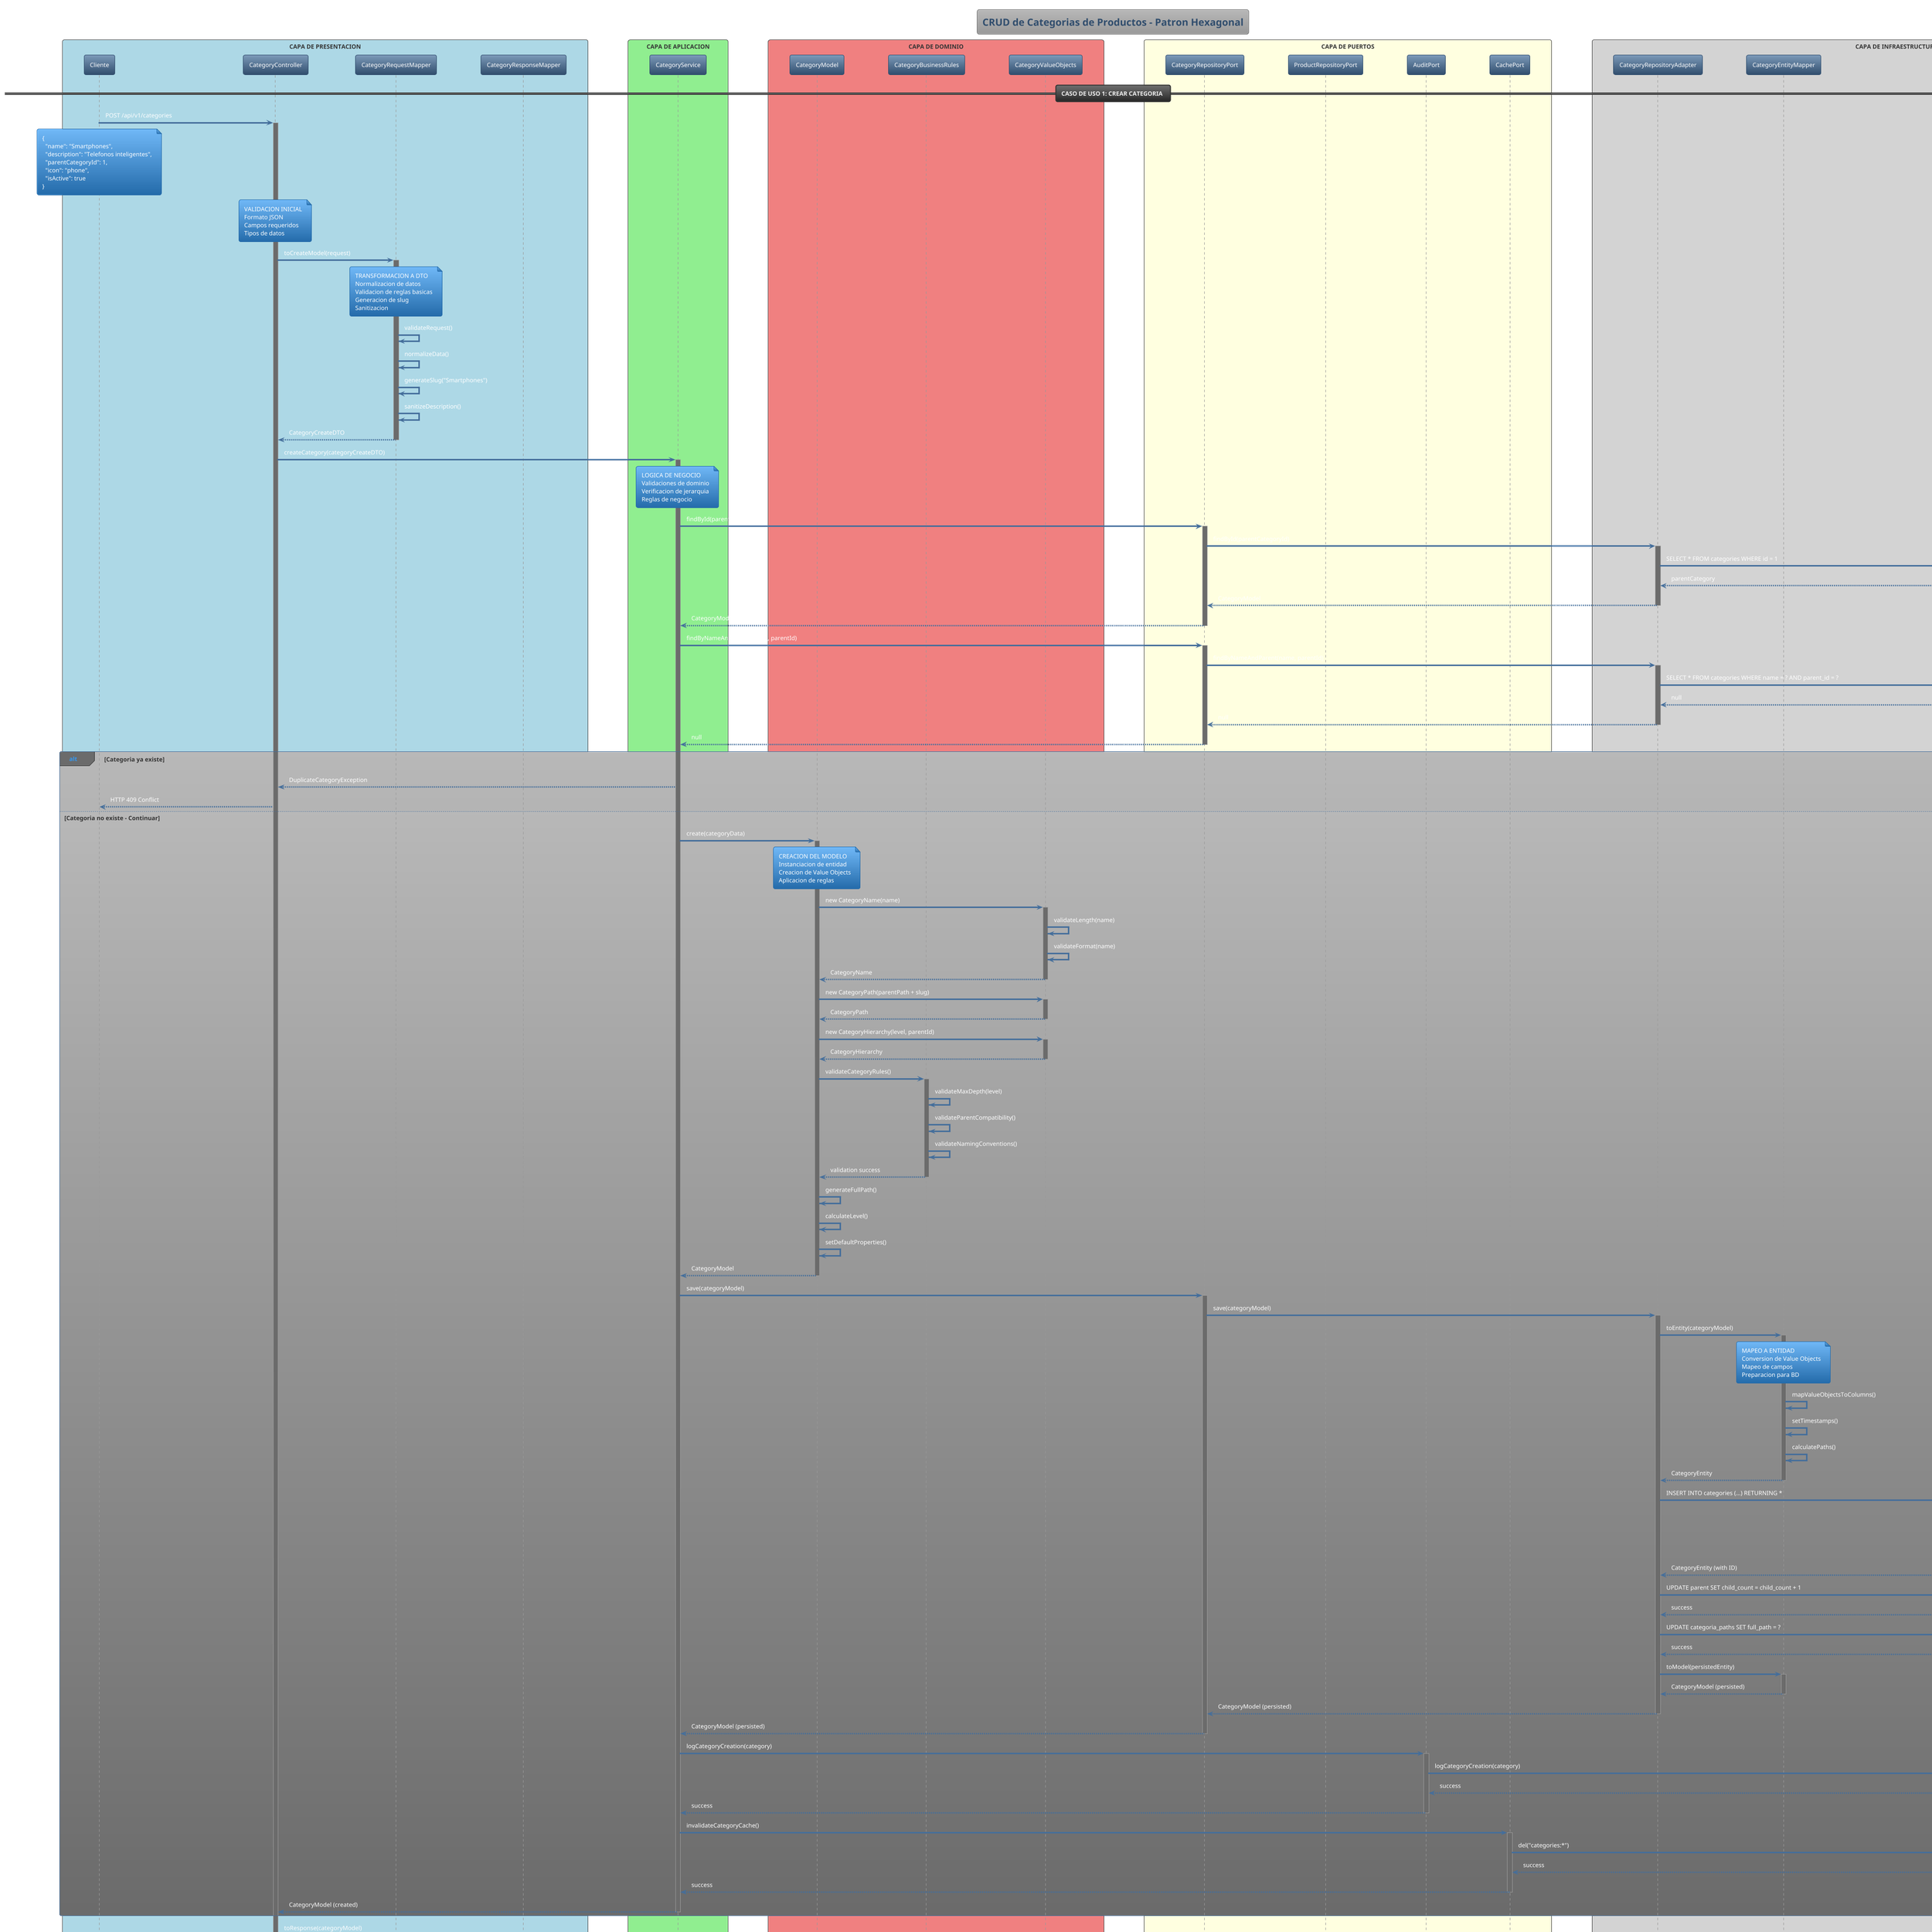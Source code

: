 @startuml Category_CRUD_Sequence
!theme spacelab
title CRUD de Categorias de Productos - Patron Hexagonal

' Definicion de participantes por capas
box "CAPA DE PRESENTACION" #LightBlue
    participant "Cliente" as Client
    participant "CategoryController" as Controller
    participant "CategoryRequestMapper" as RequestMapper
    participant "CategoryResponseMapper" as ResponseMapper
end box

box "CAPA DE APLICACION" #LightGreen
    participant "CategoryService" as Service
end box

box "CAPA DE DOMINIO" #LightCoral
    participant "CategoryModel" as Model
    participant "CategoryBusinessRules" as BusinessRules
    participant "CategoryValueObjects" as ValueObjects
end box

box "CAPA DE PUERTOS" #LightYellow
    participant "CategoryRepositoryPort" as RepoPort
    participant "ProductRepositoryPort" as ProductRepoPort
    participant "AuditPort" as AuditPort
    participant "CachePort" as CachePort
end box

box "CAPA DE INFRAESTRUCTURA" #LightGray
    participant "CategoryRepositoryAdapter" as RepoAdapter
    participant "CategoryEntityMapper" as EntityMapper
    participant "PostgreSQL" as Database
    participant "AuditService" as AuditService
    participant "RedisCache" as RedisCache
end box

== CASO DE USO 1: CREAR CATEGORIA ==

Client -> Controller : POST /api/v1/categories
activate Controller
note over Client : {\n  "name": "Smartphones",\n  "description": "Telefonos inteligentes",\n  "parentCategoryId": 1,\n  "icon": "phone",\n  "isActive": true\n}

note over Controller : VALIDACION INICIAL\nFormato JSON\nCampos requeridos\nTipos de datos

Controller -> RequestMapper : toCreateModel(request)
activate RequestMapper

note over RequestMapper : TRANSFORMACION A DTO\nNormalizacion de datos\nValidacion de reglas basicas\nGeneracion de slug\nSanitizacion

RequestMapper -> RequestMapper : validateRequest()
RequestMapper -> RequestMapper : normalizeData()
RequestMapper -> RequestMapper : generateSlug("Smartphones")
RequestMapper -> RequestMapper : sanitizeDescription()

RequestMapper --> Controller : CategoryCreateDTO
deactivate RequestMapper

Controller -> Service : createCategory(categoryCreateDTO)
activate Service

note over Service : LOGICA DE NEGOCIO\nValidaciones de dominio\nVerificacion de jerarquia\nReglas de negocio

' Validar categoria padre existe
Service -> RepoPort : findById(parentCategoryId)
activate RepoPort
RepoPort -> RepoAdapter : findById(parentCategoryId)
activate RepoAdapter
RepoAdapter -> Database : SELECT * FROM categories WHERE id = 1
activate Database
Database --> RepoAdapter : parentCategory
deactivate Database
RepoAdapter --> RepoPort : CategoryModel
deactivate RepoAdapter
RepoPort --> Service : CategoryModel
deactivate RepoPort

' Validar nombre unico
Service -> RepoPort : findByNameAndParent(name, parentId)
activate RepoPort
RepoPort -> RepoAdapter : findByNameAndParent(name, parentId)
activate RepoAdapter
RepoAdapter -> Database : SELECT * FROM categories WHERE name = ? AND parent_id = ?
activate Database
Database --> RepoAdapter : null
deactivate Database
RepoAdapter --> RepoPort : null
deactivate RepoAdapter
RepoPort --> Service : null
deactivate RepoPort

alt Categoria ya existe
    Service --> Controller : DuplicateCategoryException
    Controller --> Client : HTTP 409 Conflict
else Categoria no existe - Continuar
    ' Crear modelo de dominio
    Service -> Model : create(categoryData)
    activate Model

    note over Model : CREACION DEL MODELO\nInstanciacion de entidad\nCreacion de Value Objects\nAplicacion de reglas

    Model -> ValueObjects : new CategoryName(name)
    activate ValueObjects
    ValueObjects -> ValueObjects : validateLength(name)
    ValueObjects -> ValueObjects : validateFormat(name)
    ValueObjects --> Model : CategoryName
    deactivate ValueObjects

    Model -> ValueObjects : new CategoryPath(parentPath + slug)
    activate ValueObjects
    ValueObjects --> Model : CategoryPath
    deactivate ValueObjects

    Model -> ValueObjects : new CategoryHierarchy(level, parentId)
    activate ValueObjects
    ValueObjects --> Model : CategoryHierarchy
    deactivate ValueObjects

    Model -> BusinessRules : validateCategoryRules()
    activate BusinessRules

    BusinessRules -> BusinessRules : validateMaxDepth(level)
    BusinessRules -> BusinessRules : validateParentCompatibility()
    BusinessRules -> BusinessRules : validateNamingConventions()

    BusinessRules --> Model : validation success
    deactivate BusinessRules

    Model -> Model : generateFullPath()
    Model -> Model : calculateLevel()
    Model -> Model : setDefaultProperties()

    Model --> Service : CategoryModel
    deactivate Model

    ' Persistir categoria
    Service -> RepoPort : save(categoryModel)
    activate RepoPort

    RepoPort -> RepoAdapter : save(categoryModel)
    activate RepoAdapter

    RepoAdapter -> EntityMapper : toEntity(categoryModel)
    activate EntityMapper

    note over EntityMapper : MAPEO A ENTIDAD\nConversion de Value Objects\nMapeo de campos\nPreparacion para BD

    EntityMapper -> EntityMapper : mapValueObjectsToColumns()
    EntityMapper -> EntityMapper : setTimestamps()
    EntityMapper -> EntityMapper : calculatePaths()

    EntityMapper --> RepoAdapter : CategoryEntity
    deactivate EntityMapper

    RepoAdapter -> Database : INSERT INTO categories (...) RETURNING *
    activate Database

    note over Database : PERSISTENCIA\nInsercion en BD\nValidacion de constraints\nActualizacion de indices\nTriggers automaticos

    Database --> RepoAdapter : CategoryEntity (with ID)
    deactivate Database

    ' Post-insercion: Actualizar contadores y jerarquia
    RepoAdapter -> Database : UPDATE parent SET child_count = child_count + 1
    activate Database
    Database --> RepoAdapter : success
    deactivate Database

    RepoAdapter -> Database : UPDATE categoria_paths SET full_path = ?
    activate Database
    Database --> RepoAdapter : success
    deactivate Database

    RepoAdapter -> EntityMapper : toModel(persistedEntity)
    activate EntityMapper
    EntityMapper --> RepoAdapter : CategoryModel (persisted)
    deactivate EntityMapper

    RepoAdapter --> RepoPort : CategoryModel (persisted)
    deactivate RepoAdapter
    RepoPort --> Service : CategoryModel (persisted)
    deactivate RepoPort

    ' Post-procesamiento
    Service -> AuditPort : logCategoryCreation(category)
    activate AuditPort
    AuditPort -> AuditService : logCategoryCreation(category)
    activate AuditService
    AuditService --> AuditPort : success
    deactivate AuditService
    AuditPort --> Service : success
    deactivate AuditPort

    Service -> CachePort : invalidateCategoryCache()
    activate CachePort
    CachePort -> RedisCache : del("categories:*")
    activate RedisCache
    RedisCache --> CachePort : success
    deactivate RedisCache
    CachePort --> Service : success
    deactivate CachePort

    Service --> Controller : CategoryModel (created)
    deactivate Service
end

Controller -> ResponseMapper : toResponse(categoryModel)
activate ResponseMapper

note over ResponseMapper : PREPARACION RESPUESTA\nConversion a DTO\nEnlaces HATEOAS\nMetadatos de respuesta

ResponseMapper -> ResponseMapper : mapToDTO()
ResponseMapper -> ResponseMapper : generateLinks()
ResponseMapper -> ResponseMapper : addMetadata()

ResponseMapper --> Controller : CategoryResponseDTO
deactivate ResponseMapper

Controller --> Client : HTTP 201 Created\nCategoryResponseDTO
deactivate Controller

note over Client : RESPUESTA EXITOSA\n{\n  "id": 3,\n  "name": "Smartphones",\n  "slug": "smartphones",\n  "description": "Telefonos inteligentes",\n  "parentId": 1,\n  "level": 2,\n  "path": "/electronics/smartphones",\n  "childCount": 0,\n  "isActive": true,\n  "createdAt": "2025-06-06T10:30:00Z",\n  "_links": {\n    "self": "/api/v1/categories/3",\n    "parent": "/api/v1/categories/1",\n    "children": "/api/v1/categories/3/children",\n    "products": "/api/v1/categories/3/products"\n  }\n}

== CASO DE USO 2: LEER CATEGORIA ==

Client -> Controller : GET /api/v1/categories/3
activate Controller

Controller -> Service : getCategoryById(3)
activate Service

' Verificar cache primero
Service -> CachePort : get("category:3")
activate CachePort
CachePort -> RedisCache : get("category:3")
activate RedisCache
RedisCache --> CachePort : null (cache miss)
deactivate RedisCache
CachePort --> Service : null
deactivate CachePort

' Buscar en BD
Service -> RepoPort : findById(3)
activate RepoPort
RepoPort -> RepoAdapter : findById(3)
activate RepoAdapter
RepoAdapter -> Database : SELECT * FROM categories WHERE id = 3
activate Database
Database --> RepoAdapter : CategoryEntity
deactivate Database

RepoAdapter -> EntityMapper : toModel(entity)
activate EntityMapper
EntityMapper --> RepoAdapter : CategoryModel
deactivate EntityMapper

RepoAdapter --> RepoPort : CategoryModel
deactivate RepoAdapter
RepoPort --> Service : CategoryModel
deactivate RepoPort

' Guardar en cache
Service -> CachePort : set("category:3", categoryModel, 300)
activate CachePort
CachePort -> RedisCache : set("category:3", data, 300)
activate RedisCache
RedisCache --> CachePort : success
deactivate RedisCache
CachePort --> Service : success
deactivate CachePort

Service --> Controller : CategoryModel
deactivate Service

Controller -> ResponseMapper : toResponse(categoryModel)
activate ResponseMapper
ResponseMapper --> Controller : CategoryResponseDTO
deactivate ResponseMapper

Controller --> Client : HTTP 200 OK\nCategoryResponseDTO
deactivate Controller

== CASO DE USO 3: ACTUALIZAR CATEGORIA ==

Client -> Controller : PUT /api/v1/categories/3
activate Controller
note over Client : {\n  "name": "Smartphones Avanzados",\n  "description": "Telefonos inteligentes de ultima generacion",\n  "icon": "smartphone"\n}

Controller -> RequestMapper : toUpdateModel(request, categoryId)
activate RequestMapper
RequestMapper --> Controller : CategoryUpdateDTO
deactivate RequestMapper

Controller -> Service : updateCategory(3, categoryUpdateDTO)
activate Service

' Verificar que categoria existe
Service -> RepoPort : findById(3)
activate RepoPort
RepoPort -> RepoAdapter : findById(3)
activate RepoAdapter
RepoAdapter -> Database : SELECT * FROM categories WHERE id = 3
activate Database
Database --> RepoAdapter : CategoryEntity
deactivate Database
RepoAdapter -> EntityMapper : toModel(entity)
activate EntityMapper
EntityMapper --> RepoAdapter : CategoryModel
deactivate EntityMapper
RepoAdapter --> RepoPort : CategoryModel
deactivate RepoAdapter
RepoPort --> Service : CategoryModel (existing)
deactivate RepoPort

' Verificar si nuevo nombre es unico (si cambio)
alt Nombre cambio
    Service -> RepoPort : findByNameAndParent(newName, parentId)
    activate RepoPort
    RepoPort -> RepoAdapter : findByNameAndParent(newName, parentId)
    activate RepoAdapter
    RepoAdapter -> Database : SELECT * FROM categories WHERE name = ? AND parent_id = ? AND id != ?
    activate Database
    Database --> RepoAdapter : null
    deactivate Database
    RepoAdapter --> RepoPort : null
    deactivate RepoAdapter
    RepoPort --> Service : null (nombre disponible)
    deactivate RepoPort
end

' Actualizar modelo
Service -> Model : update(existingCategory, updateData)
activate Model

Model -> BusinessRules : validateUpdateRules()
activate BusinessRules
BusinessRules -> BusinessRules : validateNameChange()
BusinessRules -> BusinessRules : validateHierarchyIntegrity()
BusinessRules --> Model : validation success
deactivate BusinessRules

Model -> Model : updateProperties()
Model -> Model : recalculatePaths()
Model -> Model : setUpdatedTimestamp()

Model --> Service : CategoryModel (updated)
deactivate Model

' Persistir cambios
Service -> RepoPort : save(updatedCategory)
activate RepoPort
RepoPort -> RepoAdapter : save(updatedCategory)
activate RepoAdapter

RepoAdapter -> EntityMapper : toEntity(updatedCategory)
activate EntityMapper
EntityMapper --> RepoAdapter : CategoryEntity
deactivate EntityMapper

RepoAdapter -> Database : UPDATE categories SET ... WHERE id = 3
activate Database
Database --> RepoAdapter : CategoryEntity (updated)
deactivate Database

' Si cambio el nombre, actualizar rutas de hijos
alt Nombre o slug cambio
    RepoAdapter -> Database : UPDATE categories SET full_path = ... WHERE parent_path LIKE ?
    activate Database
    Database --> RepoAdapter : affected rows
    deactivate Database
end

RepoAdapter -> EntityMapper : toModel(updatedEntity)
activate EntityMapper
EntityMapper --> RepoAdapter : CategoryModel
deactivate EntityMapper

RepoAdapter --> RepoPort : CategoryModel (persisted)
deactivate RepoAdapter
RepoPort --> Service : CategoryModel (persisted)
deactivate RepoPort

' Post-procesamiento
Service -> AuditPort : logCategoryUpdate(oldCategory, newCategory)
activate AuditPort
AuditPort --> Service : success
deactivate AuditPort

Service -> CachePort : invalidateCategoryCache()
activate CachePort
CachePort -> RedisCache : del("category:3", "categories:*")
activate RedisCache
RedisCache --> CachePort : success
deactivate RedisCache
CachePort --> Service : success
deactivate CachePort

Service --> Controller : CategoryModel (updated)
deactivate Service

Controller -> ResponseMapper : toResponse(updatedCategory)
activate ResponseMapper
ResponseMapper --> Controller : CategoryResponseDTO
deactivate ResponseMapper

Controller --> Client : HTTP 200 OK\nCategoryResponseDTO
deactivate Controller

== CASO DE USO 4: ELIMINAR CATEGORIA ==

Client -> Controller : DELETE /api/v1/categories/3
activate Controller

Controller -> Service : deleteCategory(3)
activate Service

' Verificar que categoria existe
Service -> RepoPort : findById(3)
activate RepoPort
RepoPort -> RepoAdapter : findById(3)
activate RepoAdapter
RepoAdapter -> Database : SELECT * FROM categories WHERE id = 3
activate Database
Database --> RepoAdapter : CategoryEntity
deactivate Database
RepoAdapter -> EntityMapper : toModel(entity)
activate EntityMapper
EntityMapper --> RepoAdapter : CategoryModel
deactivate EntityMapper
RepoAdapter --> RepoPort : CategoryModel
deactivate RepoPort
RepoPort --> Service : CategoryModel (existing)
deactivate RepoPort

' Validar que se puede eliminar
Service -> BusinessRules : validateDeletion(category)
activate BusinessRules

' Verificar que no tiene productos
BusinessRules -> ProductRepoPort : countByCategory(categoryId)
activate ProductRepoPort
ProductRepoPort -> Database : SELECT COUNT(*) FROM products WHERE category_id = 3
activate Database
Database --> ProductRepoPort : count = 0
deactivate Database
ProductRepoPort --> BusinessRules : 0 productos
deactivate ProductRepoPort

' Verificar que no tiene subcategorias
BusinessRules -> RepoPort : countChildren(categoryId)
activate RepoPort
RepoPort -> RepoAdapter : countChildren(categoryId)
activate RepoAdapter
RepoAdapter -> Database : SELECT COUNT(*) FROM categories WHERE parent_id = 3
activate Database
Database --> RepoAdapter : count = 0
deactivate Database
RepoAdapter --> RepoPort : 0 hijos
deactivate RepoAdapter
RepoPort --> BusinessRules : 0 subcategorias
deactivate RepoPort

BusinessRules --> Service : validation success (puede eliminar)
deactivate BusinessRules

alt No se puede eliminar
    Service --> Controller : CannotDeleteCategoryException
    Controller --> Client : HTTP 400 Bad Request\n"Cannot delete category with products or subcategories"
else Se puede eliminar
    ' Soft delete
    Service -> RepoPort : softDelete(categoryId)
    activate RepoPort
    RepoPort -> RepoAdapter : softDelete(categoryId)
    activate RepoAdapter

    RepoAdapter -> Database : UPDATE categories SET deleted_at = NOW(), is_active = false WHERE id = 3
    activate Database
    Database --> RepoAdapter : success
    deactivate Database

    ' Actualizar contador del padre
    RepoAdapter -> Database : UPDATE categories SET child_count = child_count - 1 WHERE id = parent_id
    activate Database
    Database --> RepoAdapter : success
    deactivate Database

    RepoAdapter --> RepoPort : success
    deactivate RepoAdapter
    RepoPort --> Service : success
    deactivate RepoPort

    ' Post-procesamiento
    Service -> AuditPort : logCategoryDeletion(category)
    activate AuditPort
    AuditPort --> Service : success
    deactivate AuditPort

    Service -> CachePort : invalidateCategoryCache()
    activate CachePort
    CachePort -> RedisCache : del("category:3", "categories:*")
    activate RedisCache
    RedisCache --> CachePort : success
    deactivate RedisCache
    CachePort --> Service : success
    deactivate CachePort

    Service --> Controller : success
    deactivate Service

    Controller --> Client : HTTP 204 No Content
    deactivate Controller
end

== CASO DE USO 5: LISTAR CATEGORIAS ==

Client -> Controller : GET /api/v1/categories?page=1&limit=10&parentId=1
activate Controller

Controller -> Service : getCategories(filters, pagination)
activate Service

' Verificar cache
Service -> CachePort : get("categories:parent:1:page:1")
activate CachePort
CachePort -> RedisCache : get("categories:parent:1:page:1")
activate RedisCache
RedisCache --> CachePort : null (cache miss)
deactivate RedisCache
CachePort --> Service : null
deactivate CachePort

' Buscar en BD
Service -> RepoPort : findByParentWithPagination(parentId, page, limit)
activate RepoPort
RepoPort -> RepoAdapter : findByParentWithPagination(parentId, page, limit)
activate RepoAdapter

RepoAdapter -> Database : SELECT * FROM categories WHERE parent_id = 1 AND deleted_at IS NULL ORDER BY name LIMIT 10 OFFSET 0
activate Database
Database --> RepoAdapter : List<CategoryEntity>
deactivate Database

RepoAdapter -> Database : SELECT COUNT(*) FROM categories WHERE parent_id = 1 AND deleted_at IS NULL
activate Database
Database --> RepoAdapter : total = 25
deactivate Database

RepoAdapter -> EntityMapper : toModelList(entities)
activate EntityMapper
EntityMapper --> RepoAdapter : List<CategoryModel>
deactivate EntityMapper

RepoAdapter --> RepoPort : PaginatedResult<CategoryModel>
deactivate RepoAdapter
RepoPort --> Service : PaginatedResult<CategoryModel>
deactivate RepoPort

' Guardar en cache
Service -> CachePort : set("categories:parent:1:page:1", result, 180)
activate CachePort
CachePort -> RedisCache : set(key, data, 180)
activate RedisCache
RedisCache --> CachePort : success
deactivate RedisCache
CachePort --> Service : success
deactivate CachePort

Service --> Controller : PaginatedResult<CategoryModel>
deactivate Service

Controller -> ResponseMapper : toCollectionResponse(categories, pagination)
activate ResponseMapper

ResponseMapper -> ResponseMapper : mapCategoriesToDTO()
ResponseMapper -> ResponseMapper : generatePaginationLinks()
ResponseMapper -> ResponseMapper : addCollectionMetadata()

ResponseMapper --> Controller : CategoryCollectionResponseDTO
deactivate ResponseMapper

Controller --> Client : HTTP 200 OK\nCategoryCollectionResponseDTO
deactivate Controller

note over Client : RESPUESTA PAGINADA\n{\n  "data": [\n    {\n      "id": 2,\n      "name": "Laptops",\n      "slug": "laptops",\n      "parentId": 1,\n      "childCount": 3,\n      "_links": {...}\n    },\n    {...}\n  ],\n  "pagination": {\n    "page": 1,\n    "limit": 10,\n    "total": 25,\n    "totalPages": 3,\n    "hasNext": true,\n    "hasPrevious": false\n  },\n  "_links": {\n    "self": "/api/v1/categories?page=1&limit=10&parentId=1",\n    "next": "/api/v1/categories?page=2&limit=10&parentId=1",\n    "first": "/api/v1/categories?page=1&limit=10&parentId=1",\n    "last": "/api/v1/categories?page=3&limit=10&parentId=1"\n  }\n}

@enduml